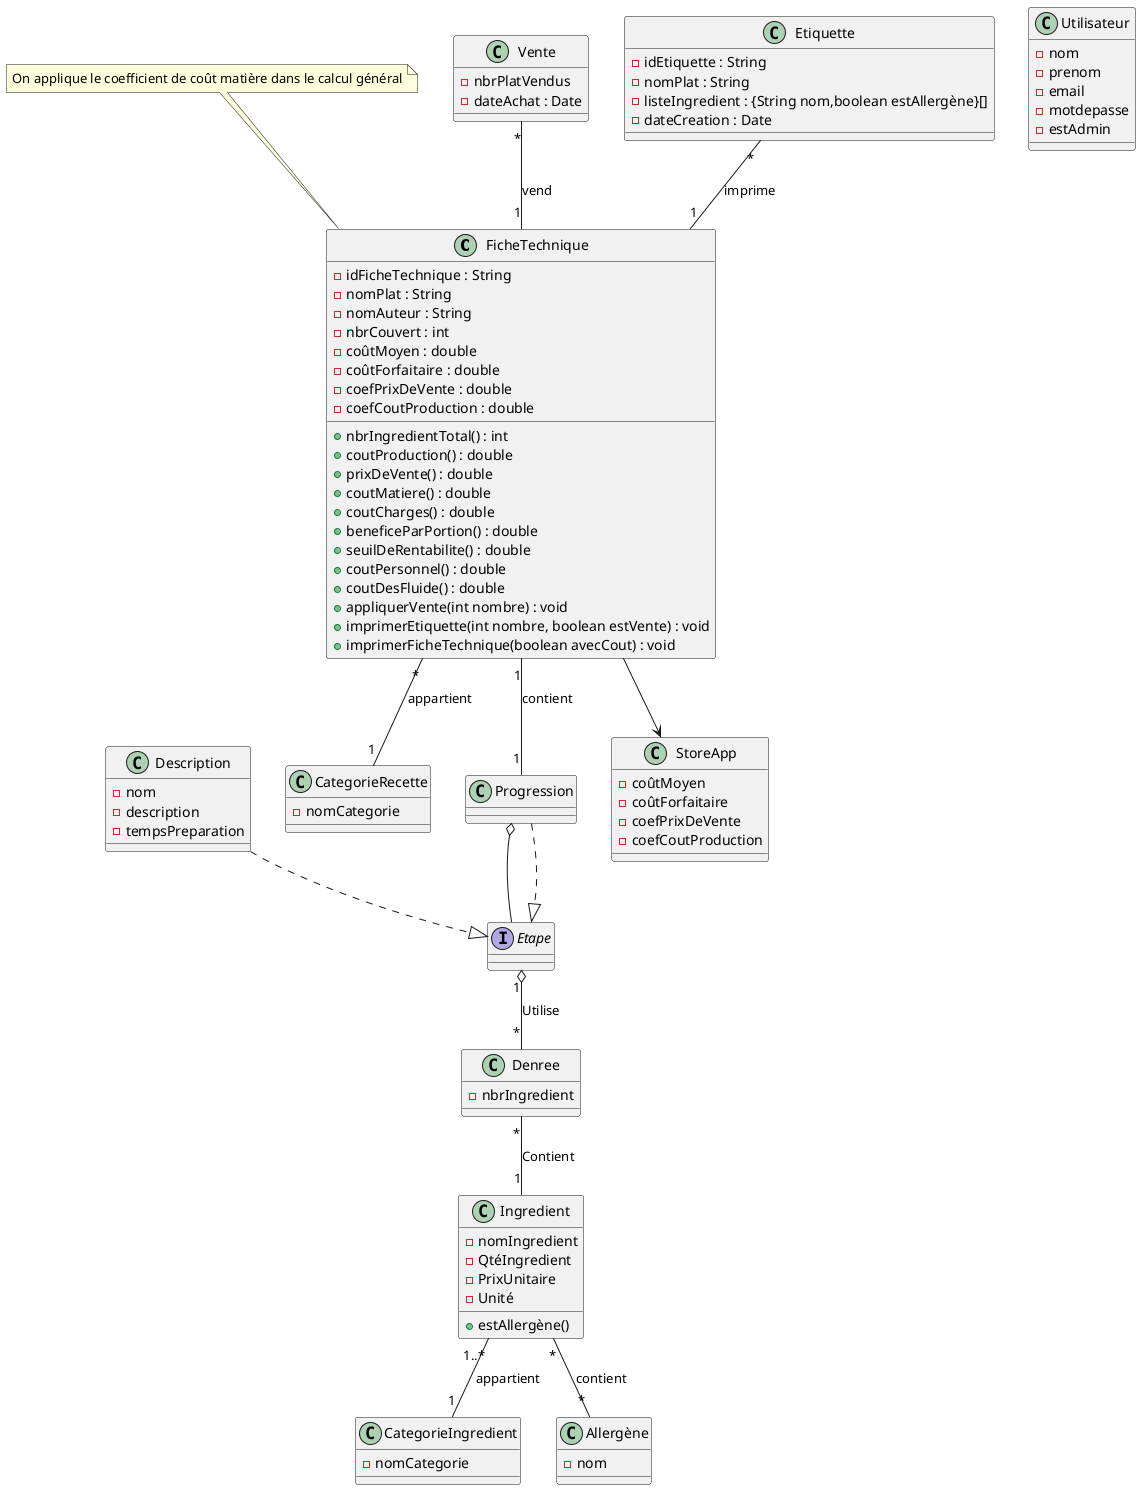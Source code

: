@startuml
class FicheTechnique
FicheTechnique : - idFicheTechnique : String
FicheTechnique : - nomPlat : String
FicheTechnique : - nomAuteur : String
FicheTechnique : - nbrCouvert : int
FicheTechnique : - coûtMoyen : double
FicheTechnique : - coûtForfaitaire : double
FicheTechnique : - coefPrixDeVente : double
FicheTechnique : - coefCoutProduction : double
FicheTechnique : + nbrIngredientTotal() : int
FicheTechnique : + coutProduction() : double
FicheTechnique : + prixDeVente() : double
FicheTechnique : + coutMatiere() : double
FicheTechnique : + coutCharges() : double
FicheTechnique : + beneficeParPortion() : double
FicheTechnique : + seuilDeRentabilite() : double
FicheTechnique : + coutPersonnel() : double
FicheTechnique : + coutDesFluide() : double
FicheTechnique : + appliquerVente(int nombre) : void
FicheTechnique : + imprimerEtiquette(int nombre, boolean estVente) : void
FicheTechnique : + imprimerFicheTechnique(boolean avecCout) : void

note "On applique le coefficient de coût matière dans le calcul général" as N2
N2 .. FicheTechnique

class CategorieRecette
CategorieRecette : - nomCategorie

interface Etape



class Description
Description : - nom
Description : - description
Description : - tempsPreparation


class Progression



class Denree
Denree : - nbrIngredient


class Vente
Vente : - nbrPlatVendus
Vente : - dateAchat : Date

class Etiquette
Etiquette : - idEtiquette : String
Etiquette : - nomPlat : String
Etiquette : - listeIngredient : {String nom,boolean estAllergène}[]
Etiquette : - dateCreation : Date

class StoreApp
StoreApp : - coûtMoyen
StoreApp : - coûtForfaitaire
StoreApp : - coefPrixDeVente
StoreApp : - coefCoutProduction

class Ingredient
Ingredient : - nomIngredient
Ingredient : - QtéIngredient
Ingredient : - PrixUnitaire
Ingredient : - Unité
Ingredient : + estAllergène()


class CategorieIngredient
CategorieIngredient : - nomCategorie

class Allergène
Allergène : - nom

class Utilisateur
Utilisateur : - nom
Utilisateur : - prenom
Utilisateur : - email
Utilisateur : - motdepasse
Utilisateur : - estAdmin

FicheTechnique "*" -- "1" CategorieRecette : appartient
Etiquette "*" -- "1" FicheTechnique : imprime
Vente "*" -- "1" FicheTechnique : vend
FicheTechnique "1" -- "1" Progression : contient
Ingredient "1..*" -- "1" CategorieIngredient : appartient
Ingredient "*" -- "*" Allergène : contient
Etape "1" o-- "*" Denree : Utilise
Denree "*" -- "1" Ingredient : Contient
FicheTechnique  --> StoreApp
Progression o-- Etape
Progression ..|> Etape
Description ..|> Etape
@enduml
